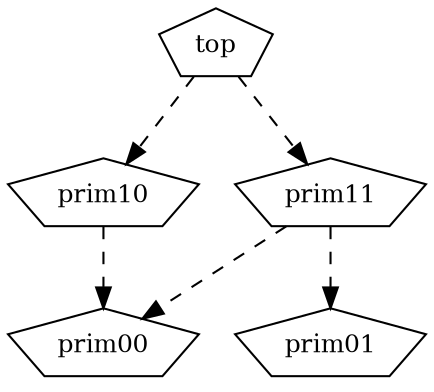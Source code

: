 digraph "example" {
node [
  fontsize = "12"
];



    "node3" [ label = "prim00", shape = pentagon ];
    "node4" [ label = "prim01", shape = pentagon ];
    "node5" [ label = "prim10", shape = pentagon ];
    "node5" -> "node3" [ style = dashed ] // prim10 -> prim00
    "node6" [ label = "prim11", shape = pentagon ];
    "node6" -> "node3" [ style = dashed ] // prim11 -> prim00
    "node6" -> "node4" [ style = dashed ] // prim11 -> prim01
    "node7" [ label = "top", shape = pentagon ];
    "node7" -> "node5" [ style = dashed ] // top -> prim10
    "node7" -> "node6" [ style = dashed ] // top -> prim11
}
